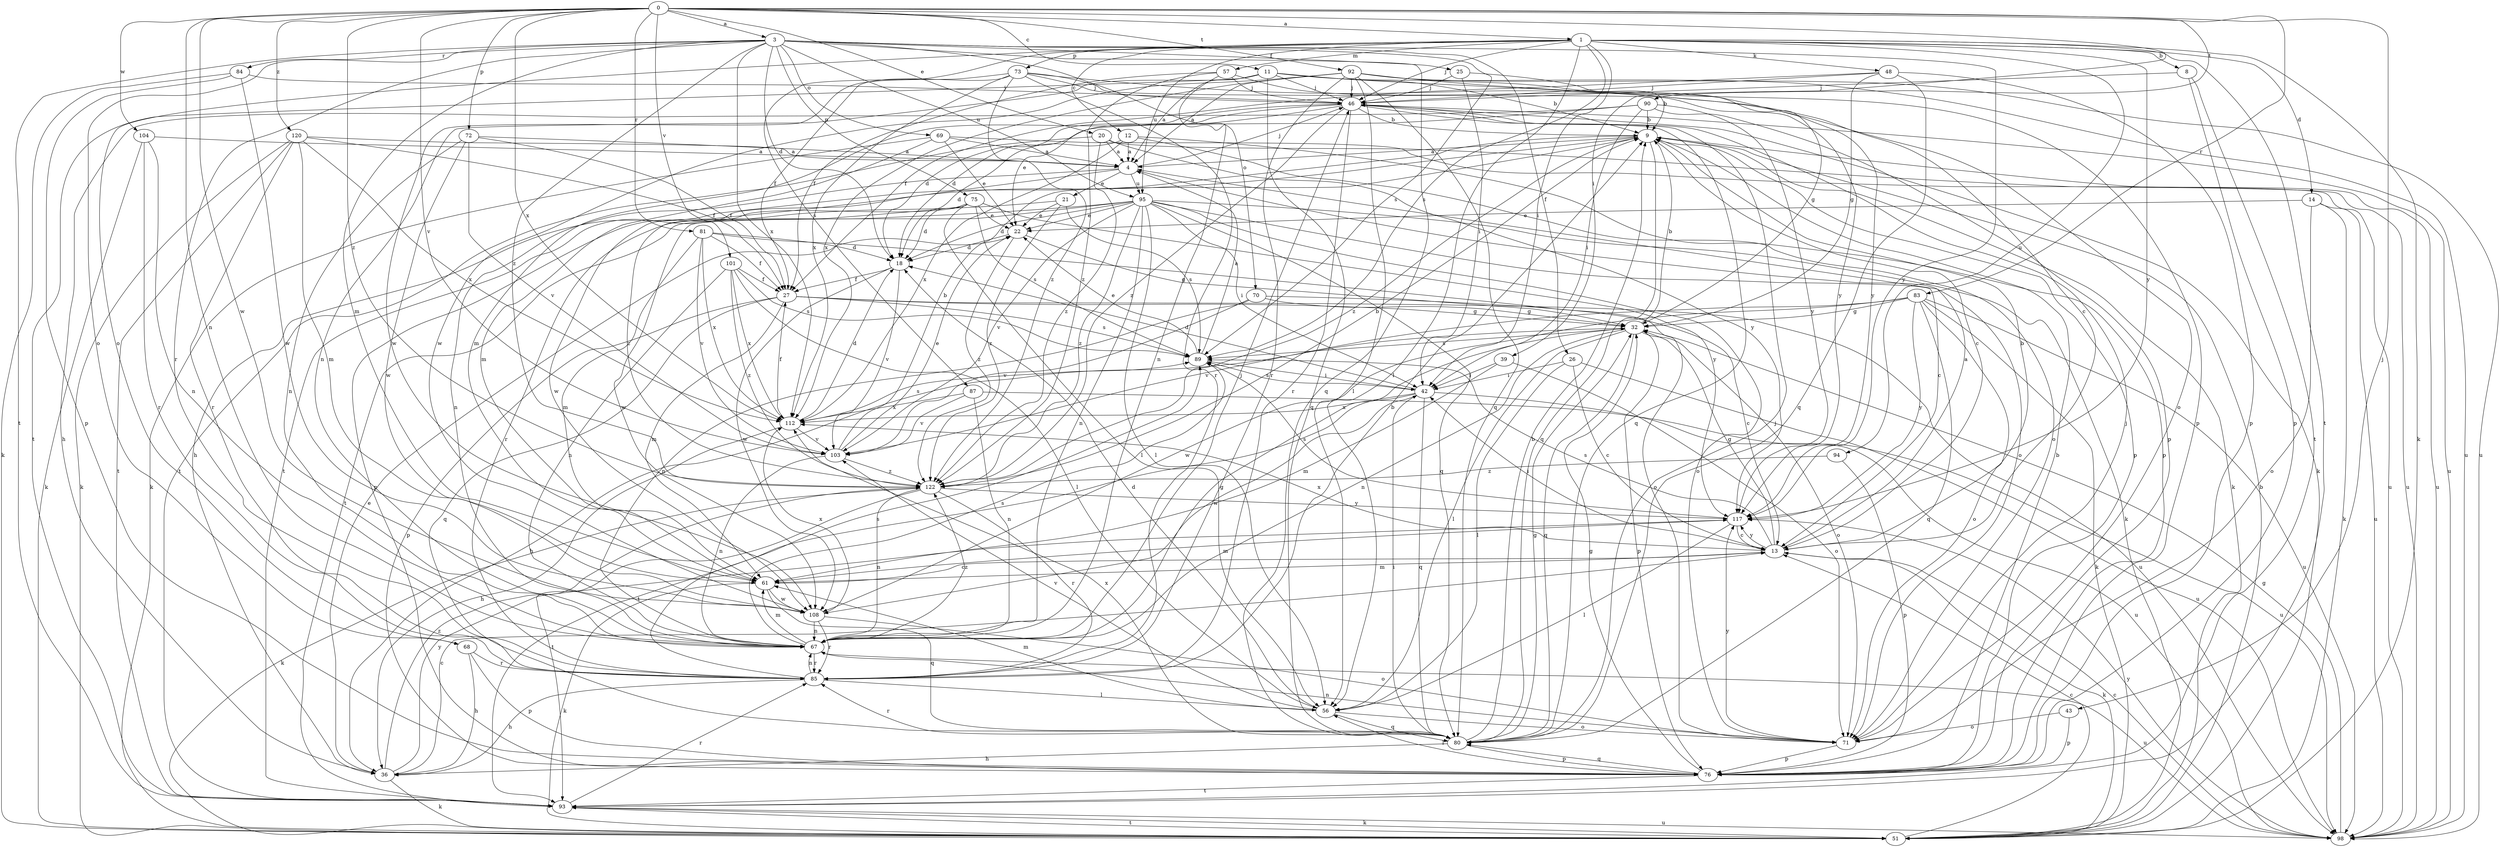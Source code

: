 strict digraph  {
0;
1;
3;
4;
8;
9;
11;
12;
13;
14;
18;
20;
21;
22;
25;
26;
27;
32;
36;
39;
42;
43;
46;
48;
51;
56;
57;
61;
67;
68;
69;
70;
71;
72;
73;
75;
76;
80;
81;
83;
84;
85;
87;
89;
90;
92;
93;
94;
95;
98;
101;
103;
104;
108;
112;
117;
120;
122;
0 -> 1  [label=a];
0 -> 3  [label=a];
0 -> 11  [label=c];
0 -> 20  [label=e];
0 -> 39  [label=i];
0 -> 43  [label=j];
0 -> 67  [label=n];
0 -> 72  [label=p];
0 -> 81  [label=r];
0 -> 83  [label=r];
0 -> 90  [label=t];
0 -> 92  [label=t];
0 -> 101  [label=v];
0 -> 103  [label=v];
0 -> 104  [label=w];
0 -> 108  [label=w];
0 -> 112  [label=x];
0 -> 120  [label=z];
0 -> 122  [label=z];
1 -> 8  [label=b];
1 -> 12  [label=c];
1 -> 14  [label=d];
1 -> 42  [label=i];
1 -> 46  [label=j];
1 -> 48  [label=k];
1 -> 51  [label=k];
1 -> 56  [label=l];
1 -> 57  [label=m];
1 -> 68  [label=o];
1 -> 73  [label=p];
1 -> 87  [label=s];
1 -> 89  [label=s];
1 -> 93  [label=t];
1 -> 94  [label=u];
1 -> 95  [label=u];
1 -> 117  [label=y];
3 -> 18  [label=d];
3 -> 25  [label=f];
3 -> 26  [label=f];
3 -> 61  [label=m];
3 -> 68  [label=o];
3 -> 69  [label=o];
3 -> 70  [label=o];
3 -> 75  [label=p];
3 -> 80  [label=q];
3 -> 84  [label=r];
3 -> 85  [label=r];
3 -> 89  [label=s];
3 -> 93  [label=t];
3 -> 95  [label=u];
3 -> 112  [label=x];
3 -> 117  [label=y];
3 -> 122  [label=z];
4 -> 21  [label=e];
4 -> 46  [label=j];
4 -> 67  [label=n];
4 -> 71  [label=o];
4 -> 95  [label=u];
4 -> 108  [label=w];
8 -> 46  [label=j];
8 -> 76  [label=p];
8 -> 93  [label=t];
9 -> 4  [label=a];
9 -> 13  [label=c];
9 -> 36  [label=h];
9 -> 51  [label=k];
9 -> 76  [label=p];
9 -> 80  [label=q];
9 -> 93  [label=t];
9 -> 98  [label=u];
9 -> 122  [label=z];
11 -> 4  [label=a];
11 -> 9  [label=b];
11 -> 13  [label=c];
11 -> 46  [label=j];
11 -> 67  [label=n];
11 -> 80  [label=q];
11 -> 93  [label=t];
11 -> 98  [label=u];
12 -> 4  [label=a];
12 -> 18  [label=d];
12 -> 71  [label=o];
12 -> 76  [label=p];
12 -> 112  [label=x];
13 -> 4  [label=a];
13 -> 9  [label=b];
13 -> 32  [label=g];
13 -> 42  [label=i];
13 -> 51  [label=k];
13 -> 61  [label=m];
13 -> 89  [label=s];
13 -> 112  [label=x];
13 -> 117  [label=y];
14 -> 22  [label=e];
14 -> 51  [label=k];
14 -> 71  [label=o];
14 -> 98  [label=u];
18 -> 27  [label=f];
18 -> 103  [label=v];
18 -> 108  [label=w];
20 -> 4  [label=a];
20 -> 93  [label=t];
20 -> 98  [label=u];
20 -> 117  [label=y];
20 -> 122  [label=z];
21 -> 22  [label=e];
21 -> 85  [label=r];
21 -> 89  [label=s];
21 -> 122  [label=z];
22 -> 18  [label=d];
22 -> 32  [label=g];
22 -> 122  [label=z];
25 -> 9  [label=b];
25 -> 42  [label=i];
25 -> 46  [label=j];
26 -> 13  [label=c];
26 -> 42  [label=i];
26 -> 56  [label=l];
26 -> 98  [label=u];
27 -> 32  [label=g];
27 -> 61  [label=m];
27 -> 76  [label=p];
27 -> 80  [label=q];
27 -> 89  [label=s];
27 -> 98  [label=u];
32 -> 9  [label=b];
32 -> 36  [label=h];
32 -> 56  [label=l];
32 -> 67  [label=n];
32 -> 71  [label=o];
32 -> 76  [label=p];
32 -> 80  [label=q];
32 -> 89  [label=s];
36 -> 13  [label=c];
36 -> 22  [label=e];
36 -> 51  [label=k];
36 -> 117  [label=y];
36 -> 122  [label=z];
39 -> 42  [label=i];
39 -> 61  [label=m];
39 -> 71  [label=o];
42 -> 18  [label=d];
42 -> 80  [label=q];
42 -> 89  [label=s];
42 -> 93  [label=t];
42 -> 98  [label=u];
42 -> 108  [label=w];
42 -> 112  [label=x];
43 -> 71  [label=o];
43 -> 76  [label=p];
46 -> 9  [label=b];
46 -> 18  [label=d];
46 -> 22  [label=e];
46 -> 51  [label=k];
46 -> 61  [label=m];
46 -> 80  [label=q];
46 -> 85  [label=r];
46 -> 98  [label=u];
46 -> 122  [label=z];
48 -> 27  [label=f];
48 -> 32  [label=g];
48 -> 46  [label=j];
48 -> 76  [label=p];
48 -> 80  [label=q];
51 -> 9  [label=b];
51 -> 13  [label=c];
51 -> 93  [label=t];
56 -> 18  [label=d];
56 -> 61  [label=m];
56 -> 71  [label=o];
56 -> 80  [label=q];
56 -> 103  [label=v];
57 -> 27  [label=f];
57 -> 46  [label=j];
57 -> 67  [label=n];
57 -> 117  [label=y];
57 -> 122  [label=z];
61 -> 13  [label=c];
61 -> 51  [label=k];
61 -> 80  [label=q];
61 -> 108  [label=w];
67 -> 32  [label=g];
67 -> 46  [label=j];
67 -> 61  [label=m];
67 -> 85  [label=r];
67 -> 89  [label=s];
67 -> 98  [label=u];
67 -> 122  [label=z];
68 -> 36  [label=h];
68 -> 76  [label=p];
68 -> 85  [label=r];
69 -> 4  [label=a];
69 -> 22  [label=e];
69 -> 51  [label=k];
69 -> 61  [label=m];
69 -> 98  [label=u];
70 -> 13  [label=c];
70 -> 32  [label=g];
70 -> 67  [label=n];
70 -> 103  [label=v];
71 -> 46  [label=j];
71 -> 67  [label=n];
71 -> 76  [label=p];
71 -> 117  [label=y];
72 -> 4  [label=a];
72 -> 27  [label=f];
72 -> 67  [label=n];
72 -> 103  [label=v];
72 -> 108  [label=w];
73 -> 27  [label=f];
73 -> 46  [label=j];
73 -> 71  [label=o];
73 -> 85  [label=r];
73 -> 108  [label=w];
73 -> 112  [label=x];
73 -> 117  [label=y];
73 -> 122  [label=z];
75 -> 18  [label=d];
75 -> 22  [label=e];
75 -> 56  [label=l];
75 -> 76  [label=p];
75 -> 89  [label=s];
75 -> 117  [label=y];
75 -> 122  [label=z];
76 -> 9  [label=b];
76 -> 32  [label=g];
76 -> 56  [label=l];
76 -> 80  [label=q];
76 -> 93  [label=t];
80 -> 9  [label=b];
80 -> 32  [label=g];
80 -> 36  [label=h];
80 -> 42  [label=i];
80 -> 46  [label=j];
80 -> 76  [label=p];
80 -> 85  [label=r];
80 -> 112  [label=x];
81 -> 18  [label=d];
81 -> 27  [label=f];
81 -> 61  [label=m];
81 -> 71  [label=o];
81 -> 103  [label=v];
81 -> 112  [label=x];
83 -> 32  [label=g];
83 -> 51  [label=k];
83 -> 71  [label=o];
83 -> 80  [label=q];
83 -> 98  [label=u];
83 -> 103  [label=v];
83 -> 108  [label=w];
83 -> 117  [label=y];
84 -> 46  [label=j];
84 -> 51  [label=k];
84 -> 76  [label=p];
84 -> 108  [label=w];
85 -> 9  [label=b];
85 -> 36  [label=h];
85 -> 56  [label=l];
85 -> 67  [label=n];
85 -> 89  [label=s];
87 -> 67  [label=n];
87 -> 98  [label=u];
87 -> 103  [label=v];
87 -> 112  [label=x];
89 -> 4  [label=a];
89 -> 22  [label=e];
89 -> 42  [label=i];
90 -> 9  [label=b];
90 -> 18  [label=d];
90 -> 36  [label=h];
90 -> 42  [label=i];
90 -> 76  [label=p];
90 -> 117  [label=y];
92 -> 4  [label=a];
92 -> 32  [label=g];
92 -> 46  [label=j];
92 -> 56  [label=l];
92 -> 76  [label=p];
92 -> 80  [label=q];
92 -> 85  [label=r];
92 -> 98  [label=u];
92 -> 108  [label=w];
92 -> 112  [label=x];
93 -> 51  [label=k];
93 -> 85  [label=r];
93 -> 98  [label=u];
94 -> 76  [label=p];
94 -> 122  [label=z];
95 -> 13  [label=c];
95 -> 18  [label=d];
95 -> 22  [label=e];
95 -> 42  [label=i];
95 -> 51  [label=k];
95 -> 56  [label=l];
95 -> 67  [label=n];
95 -> 71  [label=o];
95 -> 80  [label=q];
95 -> 93  [label=t];
95 -> 103  [label=v];
95 -> 108  [label=w];
95 -> 122  [label=z];
98 -> 13  [label=c];
98 -> 32  [label=g];
98 -> 117  [label=y];
101 -> 27  [label=f];
101 -> 56  [label=l];
101 -> 67  [label=n];
101 -> 89  [label=s];
101 -> 112  [label=x];
101 -> 122  [label=z];
103 -> 9  [label=b];
103 -> 22  [label=e];
103 -> 67  [label=n];
103 -> 122  [label=z];
104 -> 4  [label=a];
104 -> 51  [label=k];
104 -> 67  [label=n];
104 -> 85  [label=r];
108 -> 67  [label=n];
108 -> 71  [label=o];
108 -> 85  [label=r];
108 -> 112  [label=x];
112 -> 18  [label=d];
112 -> 27  [label=f];
112 -> 36  [label=h];
112 -> 89  [label=s];
112 -> 103  [label=v];
117 -> 13  [label=c];
117 -> 56  [label=l];
117 -> 61  [label=m];
117 -> 89  [label=s];
120 -> 4  [label=a];
120 -> 27  [label=f];
120 -> 51  [label=k];
120 -> 61  [label=m];
120 -> 85  [label=r];
120 -> 93  [label=t];
120 -> 112  [label=x];
122 -> 9  [label=b];
122 -> 51  [label=k];
122 -> 67  [label=n];
122 -> 85  [label=r];
122 -> 93  [label=t];
122 -> 117  [label=y];
}
